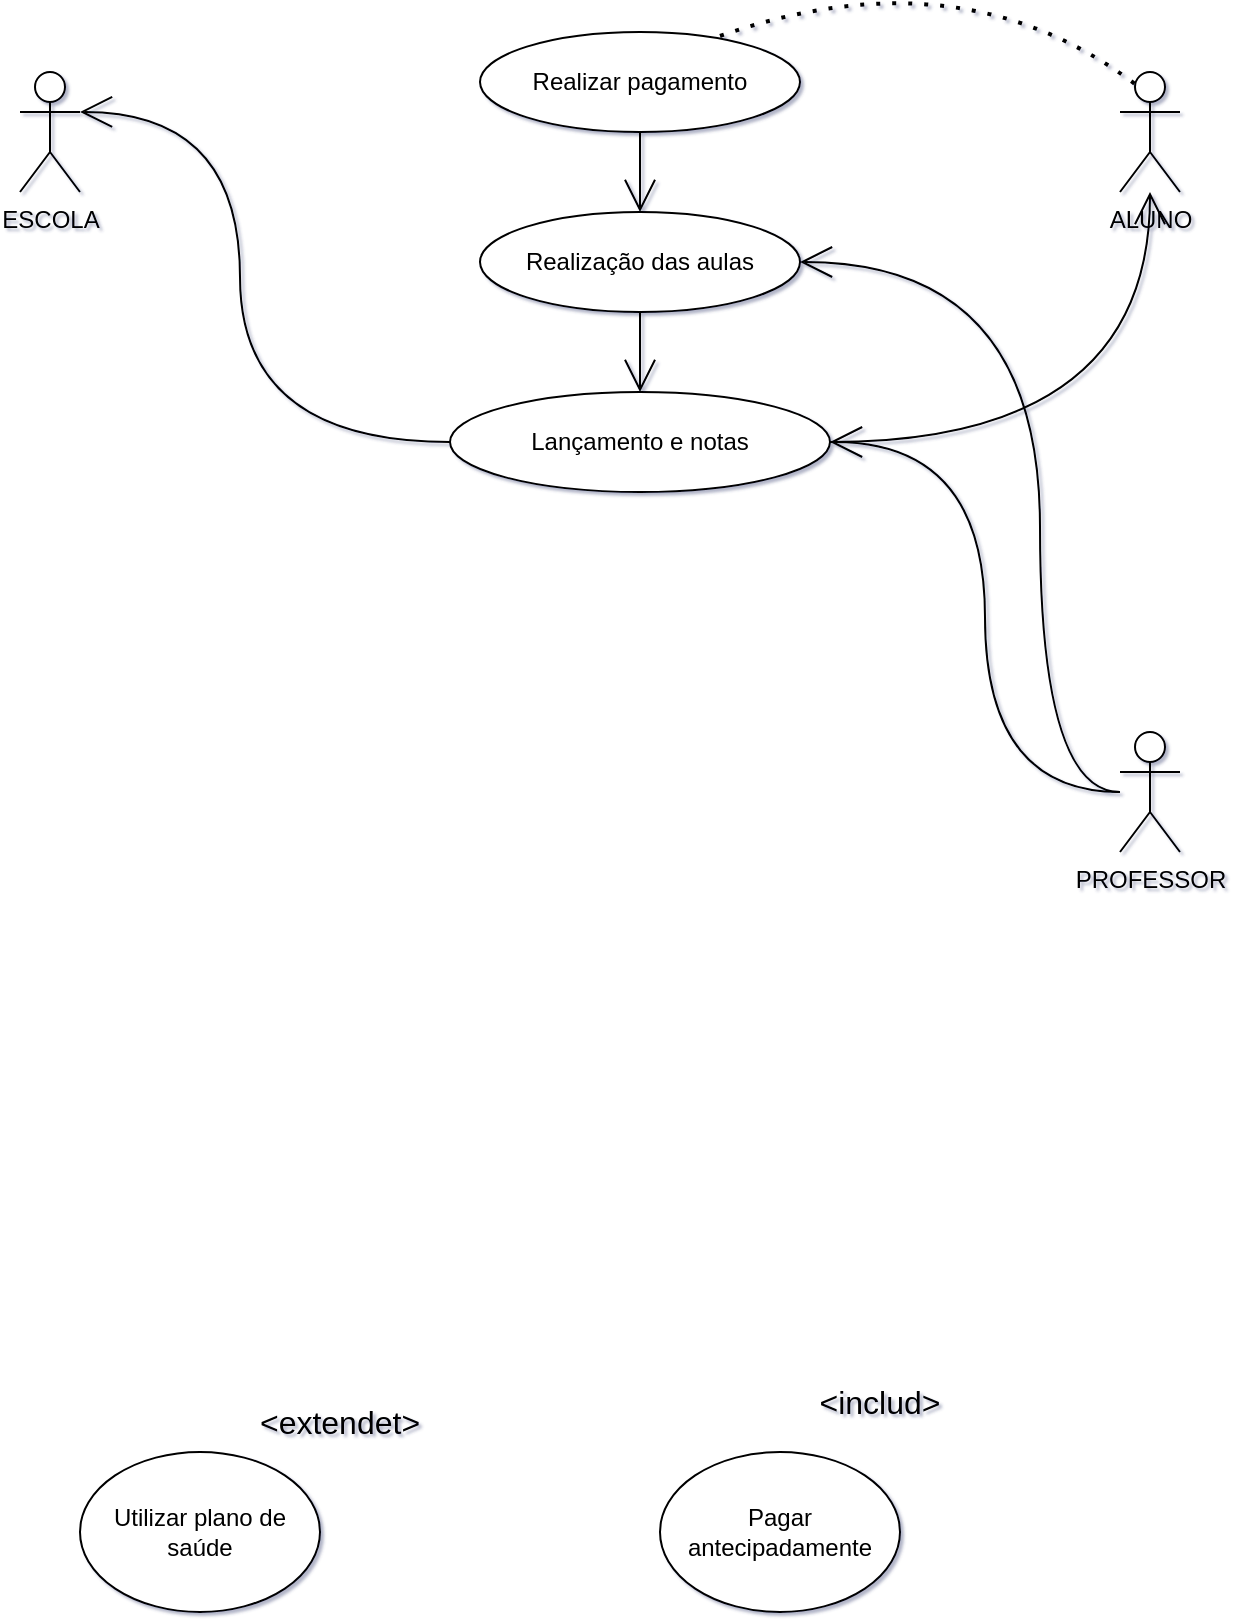 <mxfile version="20.2.7" type="device"><diagram id="1fmAkIn9qRpwtw9AeSM3" name="Página-1"><mxGraphModel dx="1422" dy="730" grid="1" gridSize="10" guides="1" tooltips="1" connect="1" arrows="1" fold="1" page="1" pageScale="1" pageWidth="827" pageHeight="1169" background="none" math="0" shadow="1"><root><mxCell id="0"/><mxCell id="1" parent="0"/><mxCell id="zNSI_3MnG7USCBkMqk2--1" value="ESCOLA" style="shape=umlActor;verticalLabelPosition=bottom;verticalAlign=top;html=1;outlineConnect=0;rounded=0;" vertex="1" parent="1"><mxGeometry x="90" y="120" width="30" height="60" as="geometry"/></mxCell><mxCell id="zNSI_3MnG7USCBkMqk2--2" value="ALUNO" style="shape=umlActor;verticalLabelPosition=bottom;verticalAlign=top;html=1;outlineConnect=0;rounded=0;" vertex="1" parent="1"><mxGeometry x="640" y="120" width="30" height="60" as="geometry"/></mxCell><mxCell id="zNSI_3MnG7USCBkMqk2--38" style="edgeStyle=orthogonalEdgeStyle;curved=1;orthogonalLoop=1;jettySize=auto;html=1;entryX=1;entryY=0.5;entryDx=0;entryDy=0;fontSize=12;endArrow=open;startSize=14;endSize=14;" edge="1" parent="1" source="zNSI_3MnG7USCBkMqk2--4" target="zNSI_3MnG7USCBkMqk2--5"><mxGeometry relative="1" as="geometry"/></mxCell><mxCell id="zNSI_3MnG7USCBkMqk2--43" style="edgeStyle=orthogonalEdgeStyle;curved=1;orthogonalLoop=1;jettySize=auto;html=1;entryX=1;entryY=0.5;entryDx=0;entryDy=0;fontSize=12;endArrow=open;startSize=14;endSize=14;" edge="1" parent="1" source="zNSI_3MnG7USCBkMqk2--4" target="zNSI_3MnG7USCBkMqk2--33"><mxGeometry relative="1" as="geometry"><Array as="points"><mxPoint x="600" y="480"/><mxPoint x="600" y="215"/></Array></mxGeometry></mxCell><mxCell id="zNSI_3MnG7USCBkMqk2--4" value="PROFESSOR" style="shape=umlActor;verticalLabelPosition=bottom;verticalAlign=top;html=1;outlineConnect=0;rounded=0;" vertex="1" parent="1"><mxGeometry x="640" y="450" width="30" height="60" as="geometry"/></mxCell><mxCell id="zNSI_3MnG7USCBkMqk2--44" style="edgeStyle=orthogonalEdgeStyle;curved=1;orthogonalLoop=1;jettySize=auto;html=1;entryX=1;entryY=0.333;entryDx=0;entryDy=0;entryPerimeter=0;fontSize=12;endArrow=open;startSize=14;endSize=14;" edge="1" parent="1" source="zNSI_3MnG7USCBkMqk2--5" target="zNSI_3MnG7USCBkMqk2--1"><mxGeometry relative="1" as="geometry"><Array as="points"><mxPoint x="200" y="305"/><mxPoint x="200" y="140"/></Array></mxGeometry></mxCell><mxCell id="zNSI_3MnG7USCBkMqk2--46" style="edgeStyle=orthogonalEdgeStyle;curved=1;orthogonalLoop=1;jettySize=auto;html=1;fontSize=12;endArrow=open;startSize=14;endSize=14;" edge="1" parent="1" source="zNSI_3MnG7USCBkMqk2--5" target="zNSI_3MnG7USCBkMqk2--2"><mxGeometry relative="1" as="geometry"/></mxCell><mxCell id="zNSI_3MnG7USCBkMqk2--5" value="Lançamento e notas" style="ellipse;whiteSpace=wrap;html=1;rounded=0;" vertex="1" parent="1"><mxGeometry x="305" y="280" width="190" height="50" as="geometry"/></mxCell><mxCell id="zNSI_3MnG7USCBkMqk2--42" style="edgeStyle=orthogonalEdgeStyle;curved=1;orthogonalLoop=1;jettySize=auto;html=1;entryX=0.5;entryY=0;entryDx=0;entryDy=0;fontSize=12;endArrow=open;startSize=14;endSize=14;" edge="1" parent="1" source="zNSI_3MnG7USCBkMqk2--10" target="zNSI_3MnG7USCBkMqk2--33"><mxGeometry relative="1" as="geometry"/></mxCell><mxCell id="zNSI_3MnG7USCBkMqk2--10" value="Realizar pagamento&lt;br&gt;" style="ellipse;whiteSpace=wrap;html=1;rounded=0;" vertex="1" parent="1"><mxGeometry x="320" y="100" width="160" height="50" as="geometry"/></mxCell><mxCell id="zNSI_3MnG7USCBkMqk2--19" value="Utilizar plano de saúde" style="ellipse;whiteSpace=wrap;html=1;rounded=0;" vertex="1" parent="1"><mxGeometry x="120" y="810" width="120" height="80" as="geometry"/></mxCell><mxCell id="zNSI_3MnG7USCBkMqk2--21" value="Pagar antecipadamente" style="ellipse;whiteSpace=wrap;html=1;rounded=0;" vertex="1" parent="1"><mxGeometry x="410" y="810" width="120" height="80" as="geometry"/></mxCell><mxCell id="zNSI_3MnG7USCBkMqk2--23" value="&amp;lt;extendet&amp;gt;" style="text;html=1;strokeColor=none;fillColor=none;align=center;verticalAlign=middle;whiteSpace=wrap;rounded=0;fontSize=16;" vertex="1" parent="1"><mxGeometry x="220" y="780" width="60" height="30" as="geometry"/></mxCell><mxCell id="zNSI_3MnG7USCBkMqk2--24" value="&amp;lt;includ&amp;gt;" style="text;html=1;strokeColor=none;fillColor=none;align=center;verticalAlign=middle;whiteSpace=wrap;rounded=0;fontSize=16;" vertex="1" parent="1"><mxGeometry x="490" y="770" width="60" height="30" as="geometry"/></mxCell><mxCell id="zNSI_3MnG7USCBkMqk2--45" style="edgeStyle=orthogonalEdgeStyle;curved=1;orthogonalLoop=1;jettySize=auto;html=1;entryX=0.5;entryY=0;entryDx=0;entryDy=0;fontSize=12;endArrow=open;startSize=14;endSize=14;" edge="1" parent="1" source="zNSI_3MnG7USCBkMqk2--33" target="zNSI_3MnG7USCBkMqk2--5"><mxGeometry relative="1" as="geometry"/></mxCell><mxCell id="zNSI_3MnG7USCBkMqk2--33" value="Realização das aulas" style="ellipse;whiteSpace=wrap;html=1;rounded=0;" vertex="1" parent="1"><mxGeometry x="320" y="190" width="160" height="50" as="geometry"/></mxCell><mxCell id="zNSI_3MnG7USCBkMqk2--40" value="" style="endArrow=none;dashed=1;html=1;dashPattern=1 3;strokeWidth=2;fontSize=12;startSize=14;endSize=14;curved=1;exitX=0.75;exitY=0.04;exitDx=0;exitDy=0;exitPerimeter=0;entryX=0.25;entryY=0.1;entryDx=0;entryDy=0;entryPerimeter=0;" edge="1" parent="1" source="zNSI_3MnG7USCBkMqk2--10" target="zNSI_3MnG7USCBkMqk2--2"><mxGeometry width="50" height="50" relative="1" as="geometry"><mxPoint x="520" y="90" as="sourcePoint"/><mxPoint x="570" y="40" as="targetPoint"/><Array as="points"><mxPoint x="560" y="60"/></Array></mxGeometry></mxCell></root></mxGraphModel></diagram></mxfile>